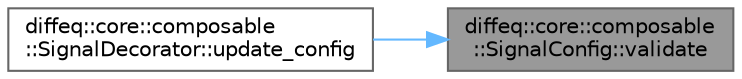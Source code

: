 digraph "diffeq::core::composable::SignalConfig::validate"
{
 // LATEX_PDF_SIZE
  bgcolor="transparent";
  edge [fontname=Helvetica,fontsize=10,labelfontname=Helvetica,labelfontsize=10];
  node [fontname=Helvetica,fontsize=10,shape=box,height=0.2,width=0.4];
  rankdir="RL";
  Node1 [id="Node000001",label="diffeq::core::composable\l::SignalConfig::validate",height=0.2,width=0.4,color="gray40", fillcolor="grey60", style="filled", fontcolor="black",tooltip="Validate configuration parameters."];
  Node1 -> Node2 [id="edge1_Node000001_Node000002",dir="back",color="steelblue1",style="solid",tooltip=" "];
  Node2 [id="Node000002",label="diffeq::core::composable\l::SignalDecorator::update_config",height=0.2,width=0.4,color="grey40", fillcolor="white", style="filled",URL="$classdiffeq_1_1core_1_1composable_1_1_signal_decorator.html#a7c5210817a57369de5b770badcaea2fd",tooltip="Update signal configuration with validation."];
}
